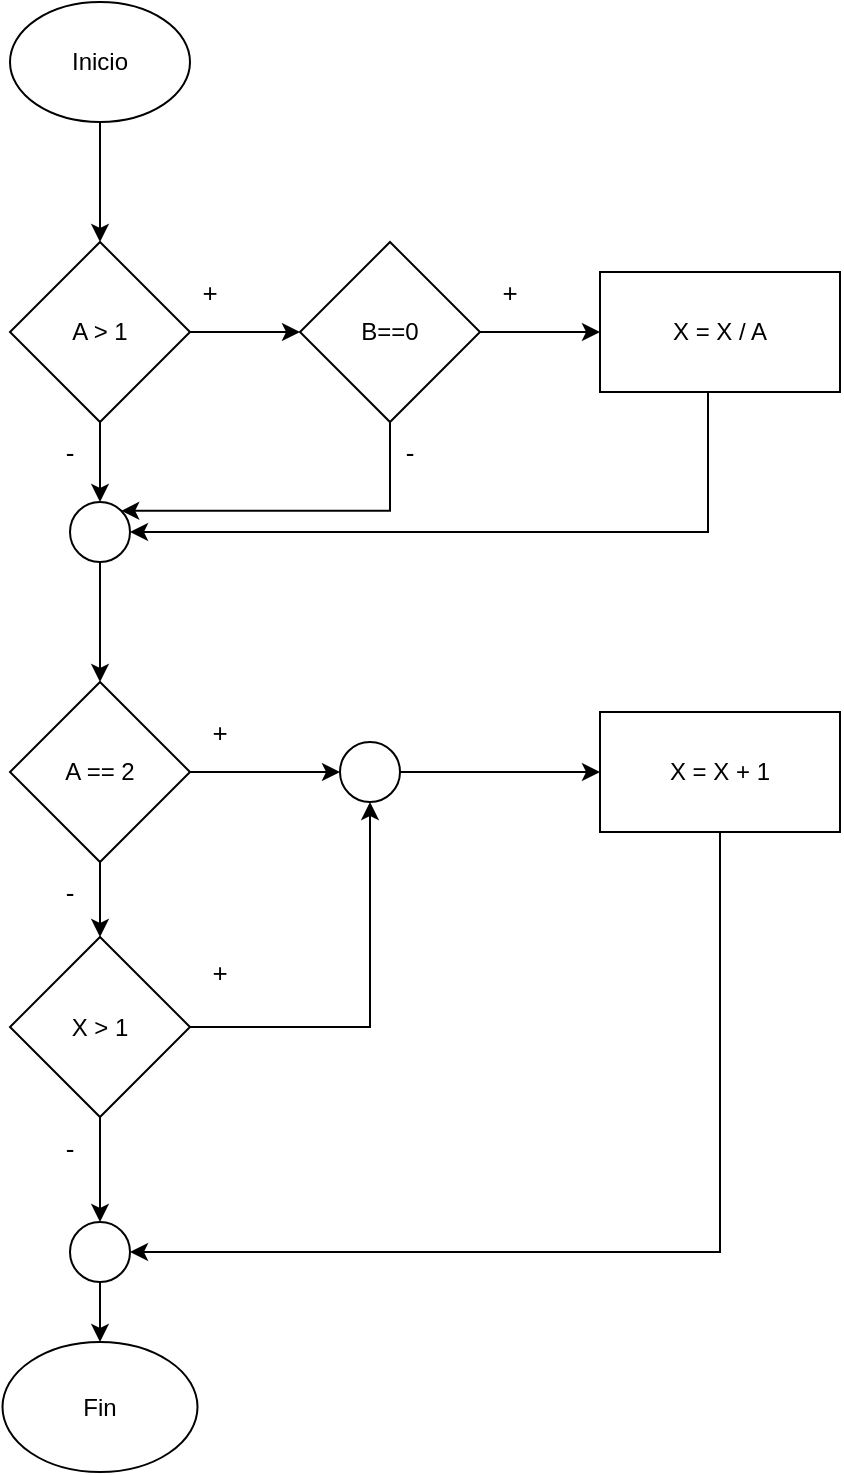 <mxfile version="16.6.5" type="github">
  <diagram id="C5RBs43oDa-KdzZeNtuy" name="Page-1">
    <mxGraphModel dx="1121" dy="711" grid="1" gridSize="10" guides="1" tooltips="1" connect="1" arrows="1" fold="1" page="1" pageScale="1" pageWidth="827" pageHeight="1169" math="0" shadow="0">
      <root>
        <mxCell id="WIyWlLk6GJQsqaUBKTNV-0" />
        <mxCell id="WIyWlLk6GJQsqaUBKTNV-1" parent="WIyWlLk6GJQsqaUBKTNV-0" />
        <mxCell id="8fPAHDgYZI8WkZchjllX-47" style="edgeStyle=orthogonalEdgeStyle;rounded=0;orthogonalLoop=1;jettySize=auto;html=1;fontFamily=Helvetica;fontSize=13;strokeColor=#000000;" edge="1" parent="WIyWlLk6GJQsqaUBKTNV-1" source="8fPAHDgYZI8WkZchjllX-0" target="8fPAHDgYZI8WkZchjllX-6">
          <mxGeometry relative="1" as="geometry" />
        </mxCell>
        <mxCell id="8fPAHDgYZI8WkZchjllX-0" value="Inicio" style="ellipse;whiteSpace=wrap;html=1;" vertex="1" parent="WIyWlLk6GJQsqaUBKTNV-1">
          <mxGeometry x="125" y="270" width="90" height="60" as="geometry" />
        </mxCell>
        <mxCell id="8fPAHDgYZI8WkZchjllX-1" value="Fin" style="ellipse;whiteSpace=wrap;html=1;" vertex="1" parent="WIyWlLk6GJQsqaUBKTNV-1">
          <mxGeometry x="121.25" y="940" width="97.5" height="65" as="geometry" />
        </mxCell>
        <mxCell id="8fPAHDgYZI8WkZchjllX-12" style="edgeStyle=orthogonalEdgeStyle;rounded=0;orthogonalLoop=1;jettySize=auto;html=1;" edge="1" parent="WIyWlLk6GJQsqaUBKTNV-1" source="8fPAHDgYZI8WkZchjllX-6">
          <mxGeometry relative="1" as="geometry">
            <mxPoint x="170" y="520" as="targetPoint" />
          </mxGeometry>
        </mxCell>
        <mxCell id="8fPAHDgYZI8WkZchjllX-51" style="edgeStyle=orthogonalEdgeStyle;rounded=0;orthogonalLoop=1;jettySize=auto;html=1;fontFamily=Helvetica;fontSize=13;strokeColor=#000000;" edge="1" parent="WIyWlLk6GJQsqaUBKTNV-1" source="8fPAHDgYZI8WkZchjllX-6" target="8fPAHDgYZI8WkZchjllX-50">
          <mxGeometry relative="1" as="geometry" />
        </mxCell>
        <mxCell id="8fPAHDgYZI8WkZchjllX-6" value="A &amp;gt; 1" style="rhombus;whiteSpace=wrap;html=1;" vertex="1" parent="WIyWlLk6GJQsqaUBKTNV-1">
          <mxGeometry x="125" y="390" width="90" height="90" as="geometry" />
        </mxCell>
        <mxCell id="8fPAHDgYZI8WkZchjllX-60" style="edgeStyle=orthogonalEdgeStyle;rounded=0;orthogonalLoop=1;jettySize=auto;html=1;fontFamily=Helvetica;fontSize=13;strokeColor=#000000;" edge="1" parent="WIyWlLk6GJQsqaUBKTNV-1" source="8fPAHDgYZI8WkZchjllX-8" target="8fPAHDgYZI8WkZchjllX-59">
          <mxGeometry relative="1" as="geometry" />
        </mxCell>
        <mxCell id="8fPAHDgYZI8WkZchjllX-62" style="edgeStyle=orthogonalEdgeStyle;rounded=0;orthogonalLoop=1;jettySize=auto;html=1;fontFamily=Helvetica;fontSize=13;strokeColor=#000000;" edge="1" parent="WIyWlLk6GJQsqaUBKTNV-1" source="8fPAHDgYZI8WkZchjllX-8">
          <mxGeometry relative="1" as="geometry">
            <mxPoint x="290" y="655" as="targetPoint" />
          </mxGeometry>
        </mxCell>
        <mxCell id="8fPAHDgYZI8WkZchjllX-8" value="A == 2" style="rhombus;whiteSpace=wrap;html=1;" vertex="1" parent="WIyWlLk6GJQsqaUBKTNV-1">
          <mxGeometry x="125" y="610" width="90" height="90" as="geometry" />
        </mxCell>
        <mxCell id="8fPAHDgYZI8WkZchjllX-53" style="edgeStyle=orthogonalEdgeStyle;rounded=0;orthogonalLoop=1;jettySize=auto;html=1;entryX=1;entryY=0.5;entryDx=0;entryDy=0;fontFamily=Helvetica;fontSize=13;strokeColor=#000000;" edge="1" parent="WIyWlLk6GJQsqaUBKTNV-1" source="8fPAHDgYZI8WkZchjllX-15" target="8fPAHDgYZI8WkZchjllX-17">
          <mxGeometry relative="1" as="geometry">
            <Array as="points">
              <mxPoint x="474" y="535" />
            </Array>
          </mxGeometry>
        </mxCell>
        <mxCell id="8fPAHDgYZI8WkZchjllX-15" value="X = X / A" style="rounded=0;whiteSpace=wrap;html=1;" vertex="1" parent="WIyWlLk6GJQsqaUBKTNV-1">
          <mxGeometry x="420" y="405" width="120" height="60" as="geometry" />
        </mxCell>
        <mxCell id="8fPAHDgYZI8WkZchjllX-17" value="" style="ellipse;whiteSpace=wrap;html=1;aspect=fixed;" vertex="1" parent="WIyWlLk6GJQsqaUBKTNV-1">
          <mxGeometry x="155" y="520" width="30" height="30" as="geometry" />
        </mxCell>
        <mxCell id="8fPAHDgYZI8WkZchjllX-29" style="edgeStyle=orthogonalEdgeStyle;rounded=0;orthogonalLoop=1;jettySize=auto;html=1;fontFamily=Helvetica;fontSize=13;exitX=0.5;exitY=1;exitDx=0;exitDy=0;" edge="1" parent="WIyWlLk6GJQsqaUBKTNV-1" source="8fPAHDgYZI8WkZchjllX-17" target="8fPAHDgYZI8WkZchjllX-8">
          <mxGeometry relative="1" as="geometry">
            <mxPoint x="170" y="580" as="sourcePoint" />
          </mxGeometry>
        </mxCell>
        <mxCell id="8fPAHDgYZI8WkZchjllX-71" style="edgeStyle=orthogonalEdgeStyle;rounded=0;orthogonalLoop=1;jettySize=auto;html=1;entryX=1;entryY=0.5;entryDx=0;entryDy=0;fontFamily=Helvetica;fontSize=13;strokeColor=#000000;" edge="1" parent="WIyWlLk6GJQsqaUBKTNV-1" source="8fPAHDgYZI8WkZchjllX-34" target="8fPAHDgYZI8WkZchjllX-67">
          <mxGeometry relative="1" as="geometry">
            <Array as="points">
              <mxPoint x="480" y="895" />
            </Array>
          </mxGeometry>
        </mxCell>
        <mxCell id="8fPAHDgYZI8WkZchjllX-34" value="X = X + 1" style="rounded=0;whiteSpace=wrap;html=1;" vertex="1" parent="WIyWlLk6GJQsqaUBKTNV-1">
          <mxGeometry x="420" y="625" width="120" height="60" as="geometry" />
        </mxCell>
        <mxCell id="8fPAHDgYZI8WkZchjllX-48" value="+" style="text;html=1;strokeColor=none;fillColor=none;align=center;verticalAlign=middle;whiteSpace=wrap;rounded=0;fontFamily=Helvetica;fontSize=13;" vertex="1" parent="WIyWlLk6GJQsqaUBKTNV-1">
          <mxGeometry x="360" y="400" width="30" height="30" as="geometry" />
        </mxCell>
        <mxCell id="8fPAHDgYZI8WkZchjllX-49" value="-" style="text;html=1;strokeColor=none;fillColor=none;align=center;verticalAlign=middle;whiteSpace=wrap;rounded=0;fontFamily=Helvetica;fontSize=13;" vertex="1" parent="WIyWlLk6GJQsqaUBKTNV-1">
          <mxGeometry x="140" y="480" width="30" height="30" as="geometry" />
        </mxCell>
        <mxCell id="8fPAHDgYZI8WkZchjllX-52" style="edgeStyle=orthogonalEdgeStyle;rounded=0;orthogonalLoop=1;jettySize=auto;html=1;fontFamily=Helvetica;fontSize=13;strokeColor=#000000;" edge="1" parent="WIyWlLk6GJQsqaUBKTNV-1" source="8fPAHDgYZI8WkZchjllX-50" target="8fPAHDgYZI8WkZchjllX-15">
          <mxGeometry relative="1" as="geometry" />
        </mxCell>
        <mxCell id="8fPAHDgYZI8WkZchjllX-54" style="edgeStyle=orthogonalEdgeStyle;rounded=0;orthogonalLoop=1;jettySize=auto;html=1;entryX=1;entryY=0;entryDx=0;entryDy=0;fontFamily=Helvetica;fontSize=13;strokeColor=#000000;" edge="1" parent="WIyWlLk6GJQsqaUBKTNV-1" source="8fPAHDgYZI8WkZchjllX-50" target="8fPAHDgYZI8WkZchjllX-17">
          <mxGeometry relative="1" as="geometry">
            <Array as="points">
              <mxPoint x="315" y="524" />
            </Array>
          </mxGeometry>
        </mxCell>
        <mxCell id="8fPAHDgYZI8WkZchjllX-50" value="B==0" style="rhombus;whiteSpace=wrap;html=1;" vertex="1" parent="WIyWlLk6GJQsqaUBKTNV-1">
          <mxGeometry x="270" y="390" width="90" height="90" as="geometry" />
        </mxCell>
        <mxCell id="8fPAHDgYZI8WkZchjllX-57" value="+" style="text;html=1;strokeColor=none;fillColor=none;align=center;verticalAlign=middle;whiteSpace=wrap;rounded=0;fontFamily=Helvetica;fontSize=13;" vertex="1" parent="WIyWlLk6GJQsqaUBKTNV-1">
          <mxGeometry x="210" y="400" width="30" height="30" as="geometry" />
        </mxCell>
        <mxCell id="8fPAHDgYZI8WkZchjllX-58" value="-" style="text;html=1;strokeColor=none;fillColor=none;align=center;verticalAlign=middle;whiteSpace=wrap;rounded=0;fontFamily=Helvetica;fontSize=13;" vertex="1" parent="WIyWlLk6GJQsqaUBKTNV-1">
          <mxGeometry x="310" y="480" width="30" height="30" as="geometry" />
        </mxCell>
        <mxCell id="8fPAHDgYZI8WkZchjllX-65" style="edgeStyle=orthogonalEdgeStyle;rounded=0;orthogonalLoop=1;jettySize=auto;html=1;entryX=0.5;entryY=1;entryDx=0;entryDy=0;fontFamily=Helvetica;fontSize=13;strokeColor=#000000;" edge="1" parent="WIyWlLk6GJQsqaUBKTNV-1" source="8fPAHDgYZI8WkZchjllX-59" target="8fPAHDgYZI8WkZchjllX-61">
          <mxGeometry relative="1" as="geometry" />
        </mxCell>
        <mxCell id="8fPAHDgYZI8WkZchjllX-69" style="edgeStyle=orthogonalEdgeStyle;rounded=0;orthogonalLoop=1;jettySize=auto;html=1;fontFamily=Helvetica;fontSize=13;strokeColor=#000000;" edge="1" parent="WIyWlLk6GJQsqaUBKTNV-1" source="8fPAHDgYZI8WkZchjllX-59" target="8fPAHDgYZI8WkZchjllX-67">
          <mxGeometry relative="1" as="geometry" />
        </mxCell>
        <mxCell id="8fPAHDgYZI8WkZchjllX-59" value="X &amp;gt; 1" style="rhombus;whiteSpace=wrap;html=1;" vertex="1" parent="WIyWlLk6GJQsqaUBKTNV-1">
          <mxGeometry x="125" y="737.5" width="90" height="90" as="geometry" />
        </mxCell>
        <mxCell id="8fPAHDgYZI8WkZchjllX-68" style="edgeStyle=orthogonalEdgeStyle;rounded=0;orthogonalLoop=1;jettySize=auto;html=1;fontFamily=Helvetica;fontSize=13;strokeColor=#000000;" edge="1" parent="WIyWlLk6GJQsqaUBKTNV-1" source="8fPAHDgYZI8WkZchjllX-61" target="8fPAHDgYZI8WkZchjllX-34">
          <mxGeometry relative="1" as="geometry" />
        </mxCell>
        <mxCell id="8fPAHDgYZI8WkZchjllX-61" value="" style="ellipse;whiteSpace=wrap;html=1;aspect=fixed;" vertex="1" parent="WIyWlLk6GJQsqaUBKTNV-1">
          <mxGeometry x="290" y="640" width="30" height="30" as="geometry" />
        </mxCell>
        <mxCell id="8fPAHDgYZI8WkZchjllX-63" value="+" style="text;html=1;strokeColor=none;fillColor=none;align=center;verticalAlign=middle;whiteSpace=wrap;rounded=0;fontFamily=Helvetica;fontSize=13;" vertex="1" parent="WIyWlLk6GJQsqaUBKTNV-1">
          <mxGeometry x="215" y="620" width="30" height="30" as="geometry" />
        </mxCell>
        <mxCell id="8fPAHDgYZI8WkZchjllX-64" value="-" style="text;html=1;strokeColor=none;fillColor=none;align=center;verticalAlign=middle;whiteSpace=wrap;rounded=0;fontFamily=Helvetica;fontSize=13;" vertex="1" parent="WIyWlLk6GJQsqaUBKTNV-1">
          <mxGeometry x="140" y="700" width="30" height="30" as="geometry" />
        </mxCell>
        <mxCell id="8fPAHDgYZI8WkZchjllX-66" value="+" style="text;html=1;strokeColor=none;fillColor=none;align=center;verticalAlign=middle;whiteSpace=wrap;rounded=0;fontFamily=Helvetica;fontSize=13;" vertex="1" parent="WIyWlLk6GJQsqaUBKTNV-1">
          <mxGeometry x="215" y="740" width="30" height="30" as="geometry" />
        </mxCell>
        <mxCell id="8fPAHDgYZI8WkZchjllX-70" style="edgeStyle=orthogonalEdgeStyle;rounded=0;orthogonalLoop=1;jettySize=auto;html=1;exitX=0.5;exitY=1;exitDx=0;exitDy=0;fontFamily=Helvetica;fontSize=13;strokeColor=#000000;" edge="1" parent="WIyWlLk6GJQsqaUBKTNV-1" source="8fPAHDgYZI8WkZchjllX-67" target="8fPAHDgYZI8WkZchjllX-1">
          <mxGeometry relative="1" as="geometry" />
        </mxCell>
        <mxCell id="8fPAHDgYZI8WkZchjllX-67" value="" style="ellipse;whiteSpace=wrap;html=1;aspect=fixed;" vertex="1" parent="WIyWlLk6GJQsqaUBKTNV-1">
          <mxGeometry x="155" y="880" width="30" height="30" as="geometry" />
        </mxCell>
        <mxCell id="8fPAHDgYZI8WkZchjllX-73" value="-" style="text;html=1;strokeColor=none;fillColor=none;align=center;verticalAlign=middle;whiteSpace=wrap;rounded=0;fontFamily=Helvetica;fontSize=13;" vertex="1" parent="WIyWlLk6GJQsqaUBKTNV-1">
          <mxGeometry x="140" y="827.5" width="30" height="30" as="geometry" />
        </mxCell>
      </root>
    </mxGraphModel>
  </diagram>
</mxfile>
